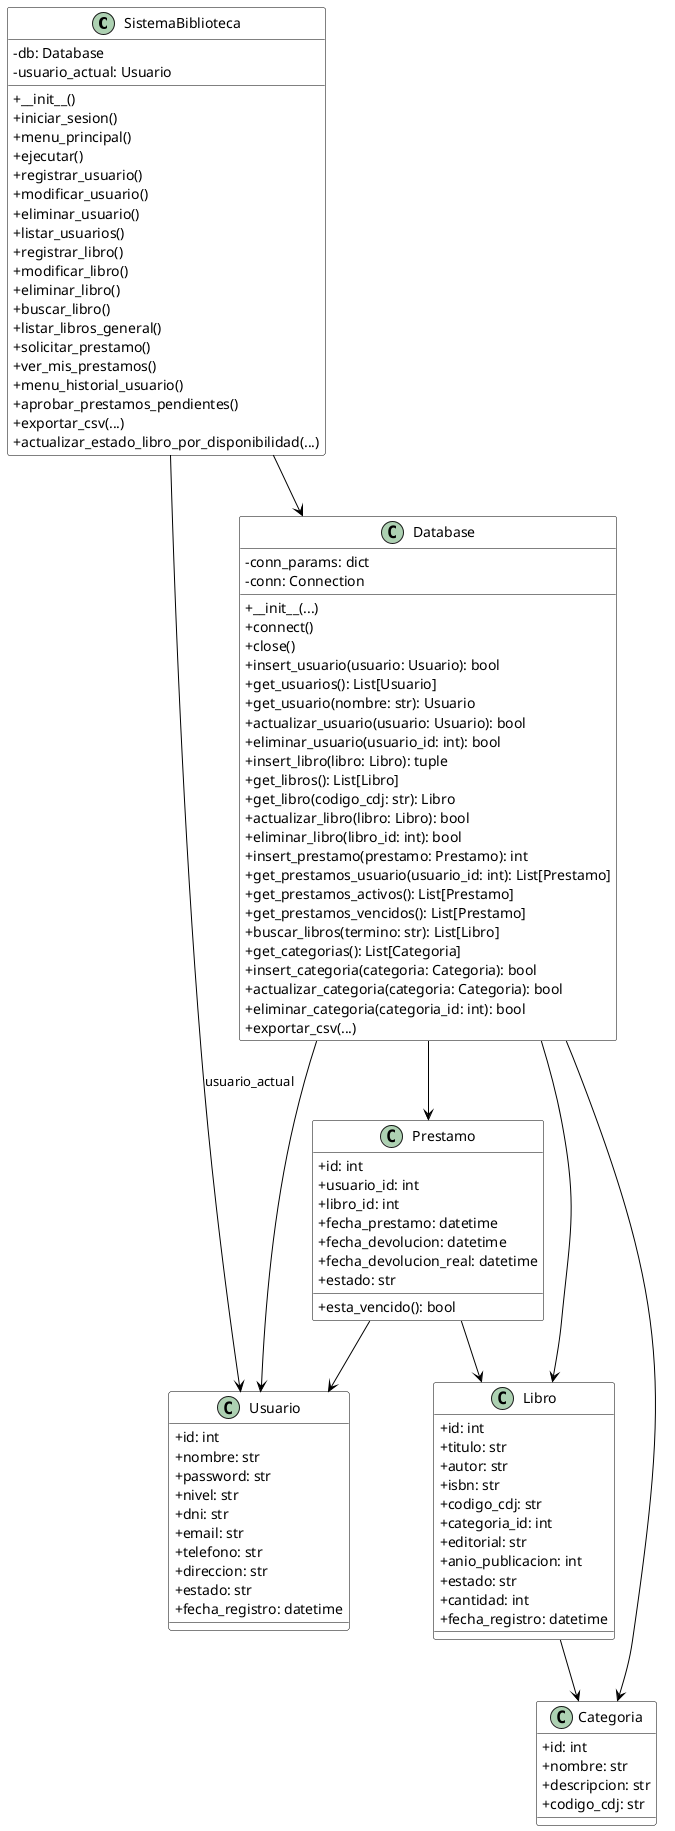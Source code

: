 @startuml SistemaBiblioteca

' Estilos
skinparam classAttributeIconSize 0
skinparam class {
    BackgroundColor White
    ArrowColor Black
    BorderColor Black
}

' Clases principales
class SistemaBiblioteca {
    - db: Database
    - usuario_actual: Usuario
    + __init__()
    + iniciar_sesion()
    + menu_principal()
    + ejecutar()
    + registrar_usuario()
    + modificar_usuario()
    + eliminar_usuario()
    + listar_usuarios()
    + registrar_libro()
    + modificar_libro()
    + eliminar_libro()
    + buscar_libro()
    + listar_libros_general()
    + solicitar_prestamo()
    + ver_mis_prestamos()
    + menu_historial_usuario()
    + aprobar_prestamos_pendientes()
    + exportar_csv(...)
    + actualizar_estado_libro_por_disponibilidad(...)
}

class Database {
    - conn_params: dict
    - conn: Connection
    + __init__(...)
    + connect()
    + close()
    + insert_usuario(usuario: Usuario): bool
    + get_usuarios(): List[Usuario]
    + get_usuario(nombre: str): Usuario
    + actualizar_usuario(usuario: Usuario): bool
    + eliminar_usuario(usuario_id: int): bool
    + insert_libro(libro: Libro): tuple
    + get_libros(): List[Libro]
    + get_libro(codigo_cdj: str): Libro
    + actualizar_libro(libro: Libro): bool
    + eliminar_libro(libro_id: int): bool
    + insert_prestamo(prestamo: Prestamo): int
    + get_prestamos_usuario(usuario_id: int): List[Prestamo]
    + get_prestamos_activos(): List[Prestamo]
    + get_prestamos_vencidos(): List[Prestamo]
    + buscar_libros(termino: str): List[Libro]
    + get_categorias(): List[Categoria]
    + insert_categoria(categoria: Categoria): bool
    + actualizar_categoria(categoria: Categoria): bool
    + eliminar_categoria(categoria_id: int): bool
    + exportar_csv(...)
}

class Usuario {
    + id: int
    + nombre: str
    + password: str
    + nivel: str
    + dni: str
    + email: str
    + telefono: str
    + direccion: str
    + estado: str
    + fecha_registro: datetime
}

class Libro {
    + id: int
    + titulo: str
    + autor: str
    + isbn: str
    + codigo_cdj: str
    + categoria_id: int
    + editorial: str
    + anio_publicacion: int
    + estado: str
    + cantidad: int
    + fecha_registro: datetime
}

class Prestamo {
    + id: int
    + usuario_id: int
    + libro_id: int
    + fecha_prestamo: datetime
    + fecha_devolucion: datetime
    + fecha_devolucion_real: datetime
    + estado: str
    + esta_vencido(): bool
}

class Categoria {
    + id: int
    + nombre: str
    + descripcion: str
    + codigo_cdj: str
}

' Relaciones
SistemaBiblioteca --> Database
SistemaBiblioteca --> Usuario : usuario_actual
Database --> Usuario
Database --> Libro
Database --> Prestamo
Database --> Categoria
Libro --> Categoria
Prestamo --> Usuario
Prestamo --> Libro

@enduml 